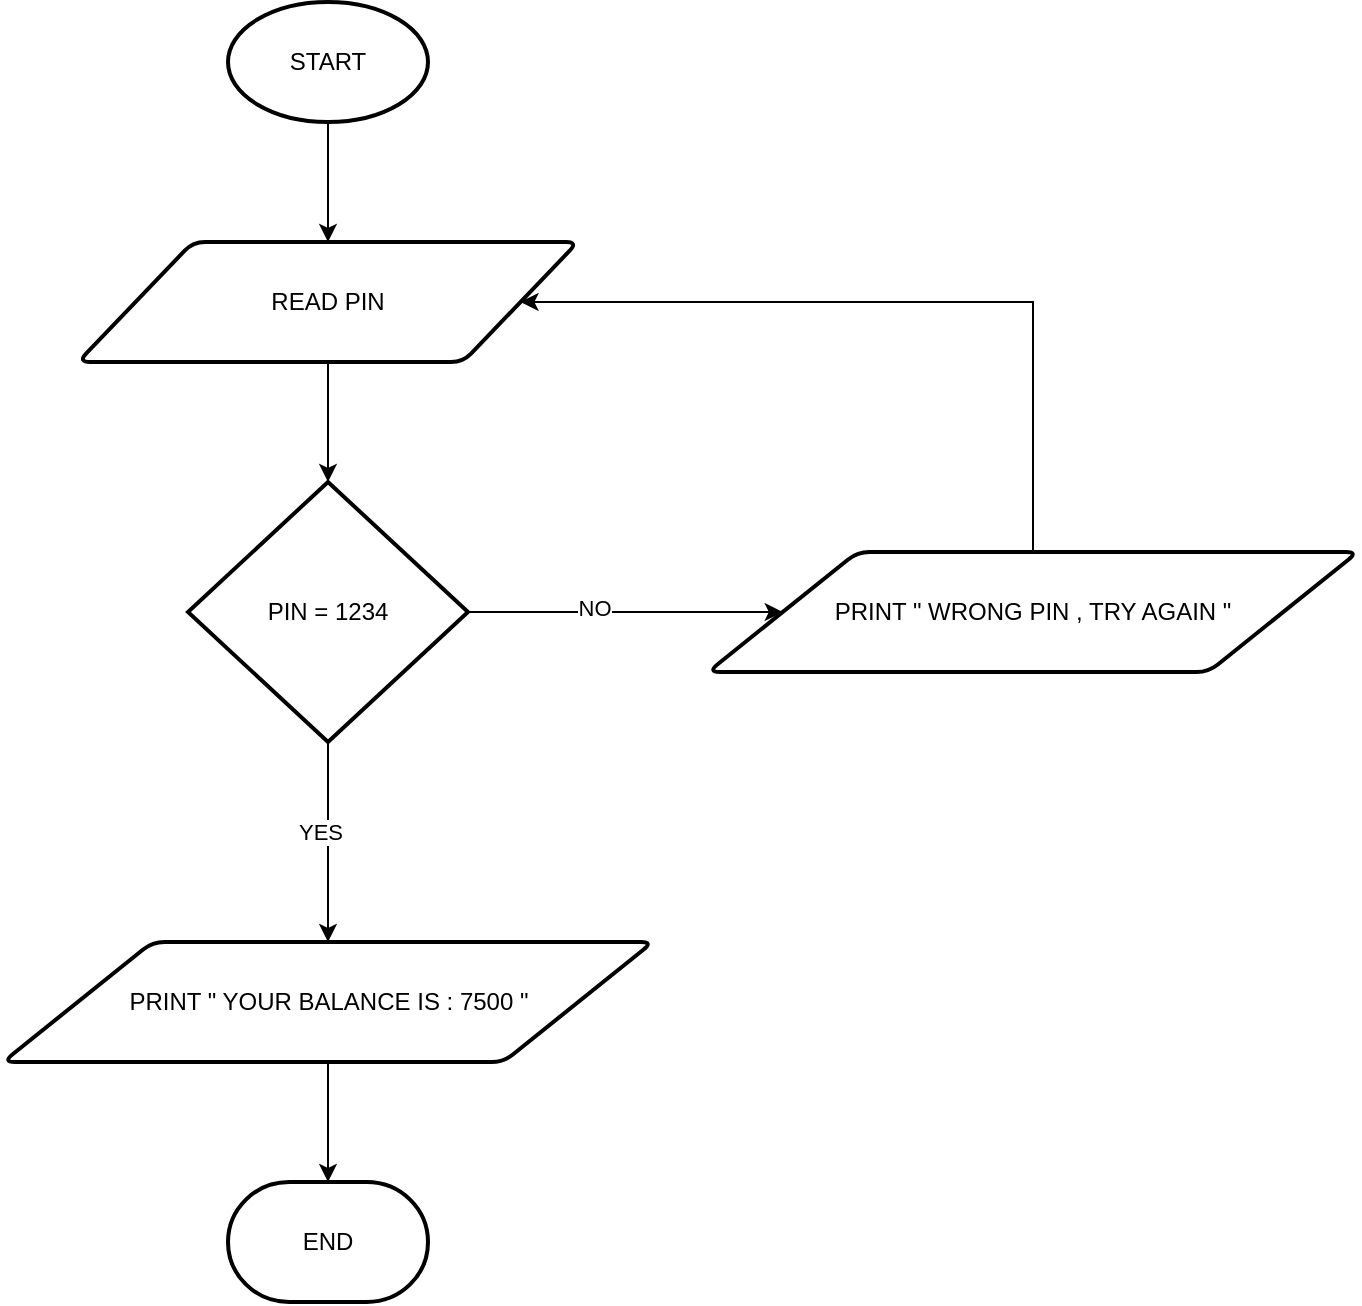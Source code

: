 <mxfile version="26.0.4">
  <diagram id="C5RBs43oDa-KdzZeNtuy" name="Page-1">
    <mxGraphModel dx="1613" dy="663" grid="1" gridSize="10" guides="1" tooltips="1" connect="1" arrows="1" fold="1" page="1" pageScale="1" pageWidth="827" pageHeight="1169" math="0" shadow="0">
      <root>
        <mxCell id="WIyWlLk6GJQsqaUBKTNV-0" />
        <mxCell id="WIyWlLk6GJQsqaUBKTNV-1" parent="WIyWlLk6GJQsqaUBKTNV-0" />
        <mxCell id="bYhb3VTjQIuexV1WuUlq-2" style="edgeStyle=orthogonalEdgeStyle;rounded=0;orthogonalLoop=1;jettySize=auto;html=1;exitX=0.5;exitY=1;exitDx=0;exitDy=0;exitPerimeter=0;entryX=0.5;entryY=0;entryDx=0;entryDy=0;" edge="1" parent="WIyWlLk6GJQsqaUBKTNV-1" source="bYhb3VTjQIuexV1WuUlq-0" target="bYhb3VTjQIuexV1WuUlq-1">
          <mxGeometry relative="1" as="geometry" />
        </mxCell>
        <mxCell id="bYhb3VTjQIuexV1WuUlq-0" value="START" style="strokeWidth=2;html=1;shape=mxgraph.flowchart.start_1;whiteSpace=wrap;" vertex="1" parent="WIyWlLk6GJQsqaUBKTNV-1">
          <mxGeometry x="350" y="30" width="100" height="60" as="geometry" />
        </mxCell>
        <mxCell id="bYhb3VTjQIuexV1WuUlq-1" value="READ PIN" style="shape=parallelogram;html=1;strokeWidth=2;perimeter=parallelogramPerimeter;whiteSpace=wrap;rounded=1;arcSize=12;size=0.23;" vertex="1" parent="WIyWlLk6GJQsqaUBKTNV-1">
          <mxGeometry x="275" y="150" width="250" height="60" as="geometry" />
        </mxCell>
        <mxCell id="bYhb3VTjQIuexV1WuUlq-5" style="edgeStyle=orthogonalEdgeStyle;rounded=0;orthogonalLoop=1;jettySize=auto;html=1;exitX=0.5;exitY=1;exitDx=0;exitDy=0;exitPerimeter=0;" edge="1" parent="WIyWlLk6GJQsqaUBKTNV-1" source="bYhb3VTjQIuexV1WuUlq-3" target="bYhb3VTjQIuexV1WuUlq-4">
          <mxGeometry relative="1" as="geometry" />
        </mxCell>
        <mxCell id="bYhb3VTjQIuexV1WuUlq-6" value="YES" style="edgeLabel;html=1;align=center;verticalAlign=middle;resizable=0;points=[];" vertex="1" connectable="0" parent="bYhb3VTjQIuexV1WuUlq-5">
          <mxGeometry x="-0.104" y="-4" relative="1" as="geometry">
            <mxPoint as="offset" />
          </mxGeometry>
        </mxCell>
        <mxCell id="bYhb3VTjQIuexV1WuUlq-9" style="edgeStyle=orthogonalEdgeStyle;rounded=0;orthogonalLoop=1;jettySize=auto;html=1;exitX=1;exitY=0.5;exitDx=0;exitDy=0;exitPerimeter=0;entryX=0;entryY=0.5;entryDx=0;entryDy=0;" edge="1" parent="WIyWlLk6GJQsqaUBKTNV-1" source="bYhb3VTjQIuexV1WuUlq-3" target="bYhb3VTjQIuexV1WuUlq-8">
          <mxGeometry relative="1" as="geometry" />
        </mxCell>
        <mxCell id="bYhb3VTjQIuexV1WuUlq-10" value="NO" style="edgeLabel;html=1;align=center;verticalAlign=middle;resizable=0;points=[];" vertex="1" connectable="0" parent="bYhb3VTjQIuexV1WuUlq-9">
          <mxGeometry x="-0.202" y="2" relative="1" as="geometry">
            <mxPoint as="offset" />
          </mxGeometry>
        </mxCell>
        <mxCell id="bYhb3VTjQIuexV1WuUlq-3" value="PIN = 1234" style="strokeWidth=2;html=1;shape=mxgraph.flowchart.decision;whiteSpace=wrap;" vertex="1" parent="WIyWlLk6GJQsqaUBKTNV-1">
          <mxGeometry x="330" y="270" width="140" height="130" as="geometry" />
        </mxCell>
        <mxCell id="bYhb3VTjQIuexV1WuUlq-4" value="PRINT &quot; YOUR BALANCE IS : 7500 &quot;" style="shape=parallelogram;html=1;strokeWidth=2;perimeter=parallelogramPerimeter;whiteSpace=wrap;rounded=1;arcSize=12;size=0.23;" vertex="1" parent="WIyWlLk6GJQsqaUBKTNV-1">
          <mxGeometry x="237.5" y="500" width="325" height="60" as="geometry" />
        </mxCell>
        <mxCell id="bYhb3VTjQIuexV1WuUlq-7" style="edgeStyle=orthogonalEdgeStyle;rounded=0;orthogonalLoop=1;jettySize=auto;html=1;exitX=0.5;exitY=1;exitDx=0;exitDy=0;entryX=0.5;entryY=0;entryDx=0;entryDy=0;entryPerimeter=0;" edge="1" parent="WIyWlLk6GJQsqaUBKTNV-1" source="bYhb3VTjQIuexV1WuUlq-1" target="bYhb3VTjQIuexV1WuUlq-3">
          <mxGeometry relative="1" as="geometry" />
        </mxCell>
        <mxCell id="bYhb3VTjQIuexV1WuUlq-11" style="edgeStyle=orthogonalEdgeStyle;rounded=0;orthogonalLoop=1;jettySize=auto;html=1;exitX=0.5;exitY=0;exitDx=0;exitDy=0;entryX=1;entryY=0.5;entryDx=0;entryDy=0;" edge="1" parent="WIyWlLk6GJQsqaUBKTNV-1" source="bYhb3VTjQIuexV1WuUlq-8" target="bYhb3VTjQIuexV1WuUlq-1">
          <mxGeometry relative="1" as="geometry">
            <Array as="points">
              <mxPoint x="753" y="180" />
            </Array>
          </mxGeometry>
        </mxCell>
        <mxCell id="bYhb3VTjQIuexV1WuUlq-8" value="PRINT &quot; WRONG PIN , TRY AGAIN &quot;" style="shape=parallelogram;html=1;strokeWidth=2;perimeter=parallelogramPerimeter;whiteSpace=wrap;rounded=1;arcSize=12;size=0.23;" vertex="1" parent="WIyWlLk6GJQsqaUBKTNV-1">
          <mxGeometry x="590" y="305" width="325" height="60" as="geometry" />
        </mxCell>
        <mxCell id="bYhb3VTjQIuexV1WuUlq-12" value="END" style="strokeWidth=2;html=1;shape=mxgraph.flowchart.terminator;whiteSpace=wrap;" vertex="1" parent="WIyWlLk6GJQsqaUBKTNV-1">
          <mxGeometry x="350" y="620" width="100" height="60" as="geometry" />
        </mxCell>
        <mxCell id="bYhb3VTjQIuexV1WuUlq-13" style="edgeStyle=orthogonalEdgeStyle;rounded=0;orthogonalLoop=1;jettySize=auto;html=1;exitX=0.5;exitY=1;exitDx=0;exitDy=0;entryX=0.5;entryY=0;entryDx=0;entryDy=0;entryPerimeter=0;" edge="1" parent="WIyWlLk6GJQsqaUBKTNV-1" source="bYhb3VTjQIuexV1WuUlq-4" target="bYhb3VTjQIuexV1WuUlq-12">
          <mxGeometry relative="1" as="geometry" />
        </mxCell>
      </root>
    </mxGraphModel>
  </diagram>
</mxfile>
